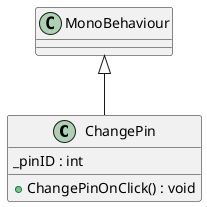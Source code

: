 @startuml
class ChangePin {
    _pinID : int
    + ChangePinOnClick() : void
}
MonoBehaviour <|-- ChangePin
@enduml
